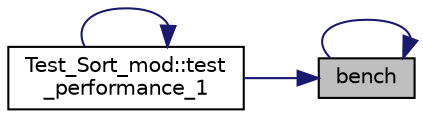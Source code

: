 digraph "bench"
{
 // LATEX_PDF_SIZE
  edge [fontname="Helvetica",fontsize="10",labelfontname="Helvetica",labelfontsize="10"];
  node [fontname="Helvetica",fontsize="10",shape=record];
  rankdir="RL";
  Node1 [label="bench",height=0.2,width=0.4,color="black", fillcolor="grey75", style="filled", fontcolor="black",tooltip=" "];
  Node1 -> Node1 [dir="back",color="midnightblue",fontsize="10",style="solid",fontname="Helvetica"];
  Node1 -> Node2 [dir="back",color="midnightblue",fontsize="10",style="solid",fontname="Helvetica"];
  Node2 [label="Test_Sort_mod::test\l_performance_1",height=0.2,width=0.4,color="black", fillcolor="white", style="filled",URL="$namespaceTest__Sort__mod.html#a475428826b9af448bfeeecdbef49e92b",tooltip="Test the performance of different sorting algorithms in Sort_mod."];
  Node2 -> Node2 [dir="back",color="midnightblue",fontsize="10",style="solid",fontname="Helvetica"];
}
